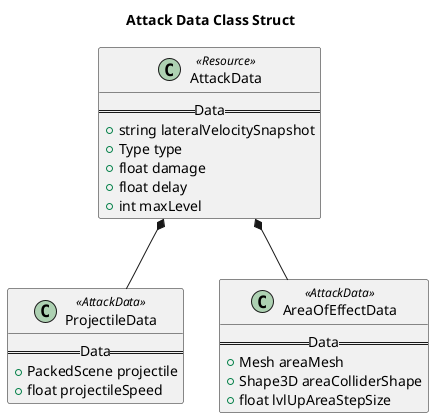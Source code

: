 @startuml Attack Data Class Struct

title Attack Data Class Struct

class AttackData <<Resource>>{
    == Data ==
    + string lateralVelocitySnapshot
    + Type type
    + float damage
    + float delay
    + int maxLevel
}

class ProjectileData <<AttackData>> {
    == Data ==
    + PackedScene projectile
    + float projectileSpeed
}

class AreaOfEffectData <<AttackData>> {
    == Data ==
    + Mesh areaMesh
    + Shape3D areaColliderShape
    + float lvlUpAreaStepSize
}

AttackData *-- ProjectileData
AttackData *-- AreaOfEffectData

@enduml